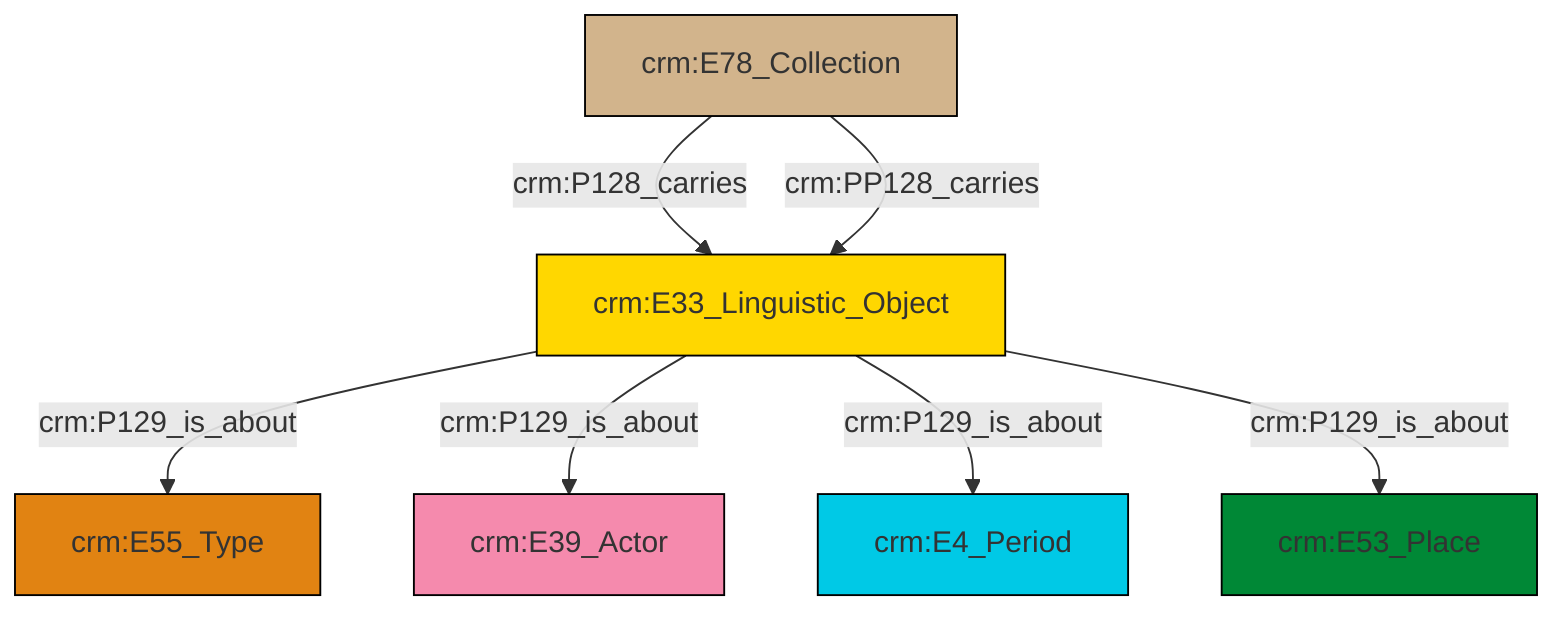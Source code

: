graph TD
classDef Literal fill:#f2f2f2,stroke:#000000;
classDef CRM_Entity fill:#FFFFFF,stroke:#000000;
classDef Temporal_Entity fill:#00C9E6, stroke:#000000;
classDef Type fill:#E18312, stroke:#000000;
classDef Time-Span fill:#2C9C91, stroke:#000000;
classDef Appellation fill:#FFEB7F, stroke:#000000;
classDef Place fill:#008836, stroke:#000000;
classDef Persistent_Item fill:#B266B2, stroke:#000000;
classDef Conceptual_Object fill:#FFD700, stroke:#000000;
classDef Physical_Thing fill:#D2B48C, stroke:#000000;
classDef Actor fill:#f58aad, stroke:#000000;
classDef PC_Classes fill:#4ce600, stroke:#000000;
classDef Multi fill:#cccccc,stroke:#000000;

2["crm:E78_Collection"]:::Physical_Thing -->|crm:P128_carries| 4["crm:E33_Linguistic_Object"]:::Conceptual_Object
4["crm:E33_Linguistic_Object"]:::Conceptual_Object -->|crm:P129_is_about| 5["crm:E55_Type"]:::Type
4["crm:E33_Linguistic_Object"]:::Conceptual_Object -->|crm:P129_is_about| 6["crm:E39_Actor"]:::Actor
2["crm:E78_Collection"]:::Physical_Thing -->|crm:PP128_carries| 4["crm:E33_Linguistic_Object"]:::Conceptual_Object
4["crm:E33_Linguistic_Object"]:::Conceptual_Object -->|crm:P129_is_about| 0["crm:E4_Period"]:::Temporal_Entity
4["crm:E33_Linguistic_Object"]:::Conceptual_Object -->|crm:P129_is_about| 7["crm:E53_Place"]:::Place